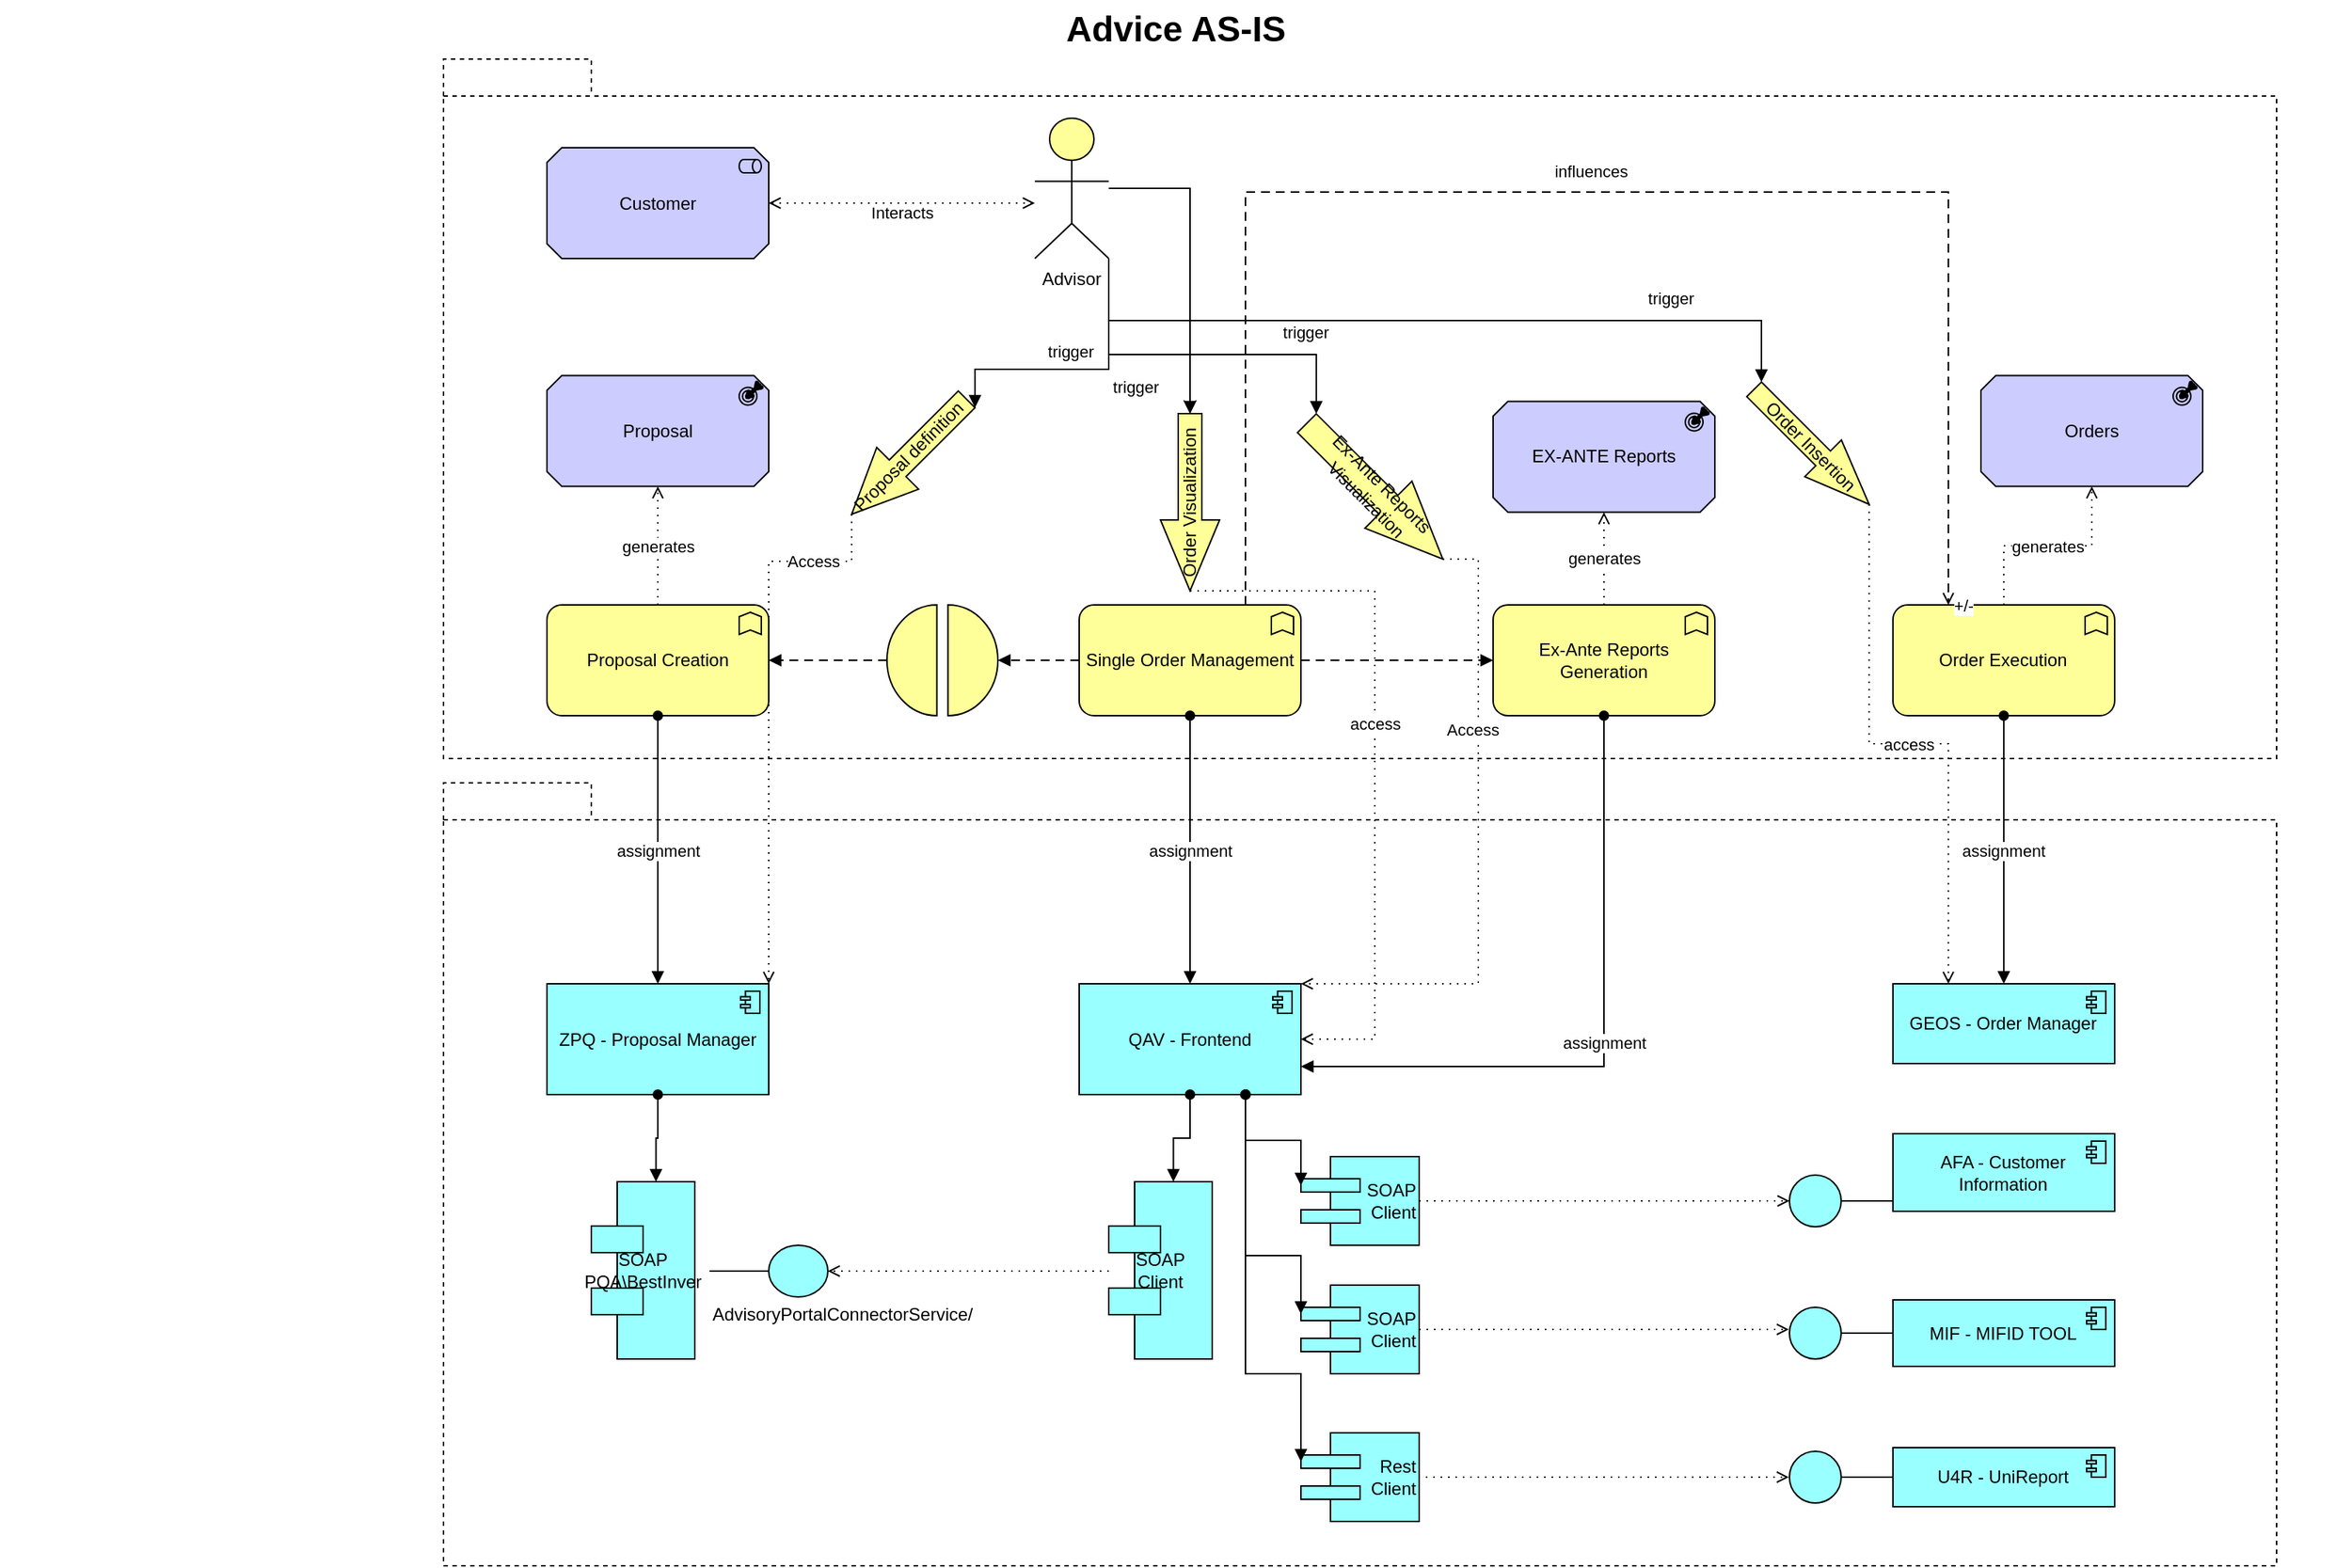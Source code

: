 <mxfile version="20.8.10" type="github">
  <diagram id="6I0OCvxSQrVGMHxT2VVA" name="AS-IS">
    <mxGraphModel dx="2199" dy="864" grid="1" gridSize="10" guides="1" tooltips="1" connect="1" arrows="1" fold="1" page="1" pageScale="1" pageWidth="850" pageHeight="1100" math="0" shadow="0">
      <root>
        <mxCell id="0" />
        <mxCell id="1" parent="0" />
        <mxCell id="SGIsHYCIq1H-L2krvLl8-28" value="" style="shape=folder;spacingTop=10;tabWidth=100;tabHeight=25;tabPosition=left;html=1;dashed=1;" parent="1" vertex="1">
          <mxGeometry x="220" y="540" width="1240" height="530" as="geometry" />
        </mxCell>
        <mxCell id="SGIsHYCIq1H-L2krvLl8-10" value="" style="shape=folder;spacingTop=10;tabWidth=100;tabHeight=25;tabPosition=left;html=1;dashed=1;" parent="1" vertex="1">
          <mxGeometry x="220" y="50" width="1240" height="473.5" as="geometry" />
        </mxCell>
        <mxCell id="dKdSaXE48SgPbhcamS2K-63" value="Advice AS-IS" style="text;strokeColor=none;fillColor=none;html=1;fontSize=24;fontStyle=1;verticalAlign=middle;align=center;" parent="1" vertex="1">
          <mxGeometry x="-80" y="10" width="1590" height="40" as="geometry" />
        </mxCell>
        <mxCell id="SGIsHYCIq1H-L2krvLl8-2" value="Proposal Creation" style="html=1;outlineConnect=0;whiteSpace=wrap;fillColor=#ffff99;shape=mxgraph.archimate3.application;appType=func;archiType=rounded;" parent="1" vertex="1">
          <mxGeometry x="290" y="419.5" width="150" height="75" as="geometry" />
        </mxCell>
        <mxCell id="SGIsHYCIq1H-L2krvLl8-5" value="" style="html=1;outlineConnect=0;whiteSpace=wrap;fillColor=#ffff99;shape=mxgraph.archimate3.interaction;" parent="1" vertex="1">
          <mxGeometry x="520" y="419.5" width="75" height="75" as="geometry" />
        </mxCell>
        <mxCell id="SGIsHYCIq1H-L2krvLl8-8" value="Single Order Management" style="html=1;outlineConnect=0;whiteSpace=wrap;fillColor=#ffff99;shape=mxgraph.archimate3.application;appType=func;archiType=rounded;" parent="1" vertex="1">
          <mxGeometry x="650" y="419.5" width="150" height="75" as="geometry" />
        </mxCell>
        <mxCell id="SPWOCfGQ36QJyUZVi-6S-24" value="" style="edgeStyle=orthogonalEdgeStyle;rounded=0;orthogonalLoop=1;jettySize=auto;html=1;" parent="1" source="SGIsHYCIq1H-L2krvLl8-11" target="SGIsHYCIq1H-L2krvLl8-13" edge="1">
          <mxGeometry relative="1" as="geometry" />
        </mxCell>
        <mxCell id="SGIsHYCIq1H-L2krvLl8-11" value="Advisor" style="html=1;outlineConnect=0;whiteSpace=wrap;fillColor=#ffff99;verticalLabelPosition=bottom;verticalAlign=top;align=center;shape=mxgraph.archimate3.actor;" parent="1" vertex="1">
          <mxGeometry x="620" y="90" width="50" height="95" as="geometry" />
        </mxCell>
        <mxCell id="SGIsHYCIq1H-L2krvLl8-13" value="Order Visualization" style="html=1;outlineConnect=0;whiteSpace=wrap;fillColor=#ffff99;shape=mxgraph.archimate3.process;direction=west;rotation=-90;" parent="1" vertex="1">
          <mxGeometry x="665" y="330" width="120" height="40" as="geometry" />
        </mxCell>
        <mxCell id="SGIsHYCIq1H-L2krvLl8-16" value="Order Execution" style="html=1;outlineConnect=0;whiteSpace=wrap;fillColor=#ffff99;shape=mxgraph.archimate3.application;appType=func;archiType=rounded;" parent="1" vertex="1">
          <mxGeometry x="1200.46" y="419.5" width="150" height="75" as="geometry" />
        </mxCell>
        <mxCell id="SGIsHYCIq1H-L2krvLl8-17" value="Order Insertion" style="html=1;outlineConnect=0;whiteSpace=wrap;fillColor=#ffff99;shape=mxgraph.archimate3.process;rotation=45;" parent="1" vertex="1">
          <mxGeometry x="1090.46" y="295" width="110" height="35" as="geometry" />
        </mxCell>
        <mxCell id="SGIsHYCIq1H-L2krvLl8-21" value="ZPQ - Proposal Manager" style="html=1;outlineConnect=0;whiteSpace=wrap;fillColor=#99ffff;shape=mxgraph.archimate3.application;appType=comp;archiType=square;" parent="1" vertex="1">
          <mxGeometry x="290" y="676" width="150" height="75" as="geometry" />
        </mxCell>
        <mxCell id="SGIsHYCIq1H-L2krvLl8-22" value="QAV - Frontend" style="html=1;outlineConnect=0;whiteSpace=wrap;fillColor=#99ffff;shape=mxgraph.archimate3.application;appType=comp;archiType=square;" parent="1" vertex="1">
          <mxGeometry x="650" y="676" width="150" height="75" as="geometry" />
        </mxCell>
        <mxCell id="SGIsHYCIq1H-L2krvLl8-23" value="GEOS - Order Manager" style="html=1;outlineConnect=0;whiteSpace=wrap;fillColor=#99ffff;shape=mxgraph.archimate3.application;appType=comp;archiType=square;" parent="1" vertex="1">
          <mxGeometry x="1200.46" y="676" width="150" height="54" as="geometry" />
        </mxCell>
        <mxCell id="SGIsHYCIq1H-L2krvLl8-25" value="assignment" style="endArrow=block;html=1;endFill=1;startArrow=oval;startFill=1;edgeStyle=elbowEdgeStyle;elbow=vertical;rounded=0;exitX=0.5;exitY=1;exitDx=0;exitDy=0;exitPerimeter=0;entryX=0.5;entryY=0;entryDx=0;entryDy=0;entryPerimeter=0;" parent="1" source="SGIsHYCIq1H-L2krvLl8-2" target="SGIsHYCIq1H-L2krvLl8-21" edge="1">
          <mxGeometry width="160" relative="1" as="geometry">
            <mxPoint x="460" y="856" as="sourcePoint" />
            <mxPoint x="365" y="626" as="targetPoint" />
            <Array as="points">
              <mxPoint x="360" y="640" />
            </Array>
          </mxGeometry>
        </mxCell>
        <mxCell id="SGIsHYCIq1H-L2krvLl8-26" value="assignment" style="endArrow=block;html=1;endFill=1;startArrow=oval;startFill=1;edgeStyle=elbowEdgeStyle;elbow=vertical;rounded=0;entryX=0.5;entryY=0;entryDx=0;entryDy=0;entryPerimeter=0;exitX=0.5;exitY=1;exitDx=0;exitDy=0;exitPerimeter=0;" parent="1" source="SGIsHYCIq1H-L2krvLl8-8" target="SGIsHYCIq1H-L2krvLl8-22" edge="1">
          <mxGeometry width="160" relative="1" as="geometry">
            <mxPoint x="755" y="490" as="sourcePoint" />
            <mxPoint x="754.29" y="626" as="targetPoint" />
            <Array as="points">
              <mxPoint x="740" y="530" />
            </Array>
          </mxGeometry>
        </mxCell>
        <mxCell id="SGIsHYCIq1H-L2krvLl8-27" value="assignment" style="endArrow=block;html=1;endFill=1;startArrow=oval;startFill=1;edgeStyle=elbowEdgeStyle;elbow=vertical;rounded=0;entryX=0.5;entryY=0;entryDx=0;entryDy=0;entryPerimeter=0;exitX=0.5;exitY=1;exitDx=0;exitDy=0;exitPerimeter=0;" parent="1" source="SGIsHYCIq1H-L2krvLl8-16" target="SGIsHYCIq1H-L2krvLl8-23" edge="1">
          <mxGeometry width="160" relative="1" as="geometry">
            <mxPoint x="1221.46" y="490" as="sourcePoint" />
            <mxPoint x="1220.46" y="626" as="targetPoint" />
            <Array as="points">
              <mxPoint x="1260.46" y="540" />
            </Array>
          </mxGeometry>
        </mxCell>
        <mxCell id="SGIsHYCIq1H-L2krvLl8-30" value="" style="edgeStyle=elbowEdgeStyle;html=1;endArrow=open;elbow=vertical;endFill=0;dashed=1;dashPattern=1 4;rounded=0;entryX=1;entryY=0.5;entryDx=0;entryDy=0;entryPerimeter=0;exitX=1;exitY=0.5;exitDx=0;exitDy=0;exitPerimeter=0;" parent="1" source="SGIsHYCIq1H-L2krvLl8-13" target="SGIsHYCIq1H-L2krvLl8-22" edge="1">
          <mxGeometry width="160" relative="1" as="geometry">
            <mxPoint x="850" y="846" as="sourcePoint" />
            <mxPoint x="1010" y="846" as="targetPoint" />
            <Array as="points">
              <mxPoint x="850" y="420" />
              <mxPoint x="790" y="400" />
            </Array>
          </mxGeometry>
        </mxCell>
        <mxCell id="SGIsHYCIq1H-L2krvLl8-31" value="access" style="edgeLabel;html=1;align=center;verticalAlign=middle;resizable=0;points=[];" parent="SGIsHYCIq1H-L2krvLl8-30" vertex="1" connectable="0">
          <mxGeometry x="-0.178" y="-3" relative="1" as="geometry">
            <mxPoint x="3" y="18" as="offset" />
          </mxGeometry>
        </mxCell>
        <mxCell id="SGIsHYCIq1H-L2krvLl8-32" value="access" style="edgeStyle=elbowEdgeStyle;html=1;endArrow=open;elbow=vertical;endFill=0;dashed=1;dashPattern=1 4;rounded=0;exitX=1;exitY=0.5;exitDx=0;exitDy=0;exitPerimeter=0;entryX=0.25;entryY=0;entryDx=0;entryDy=0;entryPerimeter=0;" parent="1" source="SGIsHYCIq1H-L2krvLl8-17" target="SGIsHYCIq1H-L2krvLl8-23" edge="1">
          <mxGeometry width="160" relative="1" as="geometry">
            <mxPoint x="733" y="916" as="sourcePoint" />
            <mxPoint x="893" y="916" as="targetPoint" />
          </mxGeometry>
        </mxCell>
        <mxCell id="jIcNZWvfJnib5RVRW_nO-2" value="Customer" style="html=1;outlineConnect=0;whiteSpace=wrap;fillColor=#CCCCFF;shape=mxgraph.archimate3.application;appType=role;archiType=oct;" parent="1" vertex="1">
          <mxGeometry x="290" y="110" width="150" height="75" as="geometry" />
        </mxCell>
        <mxCell id="jIcNZWvfJnib5RVRW_nO-4" value="Proposal" style="html=1;outlineConnect=0;whiteSpace=wrap;fillColor=#CCCCFF;shape=mxgraph.archimate3.application;appType=outcome;archiType=oct;" parent="1" vertex="1">
          <mxGeometry x="290" y="264.25" width="150" height="75" as="geometry" />
        </mxCell>
        <mxCell id="jIcNZWvfJnib5RVRW_nO-5" value="Orders" style="html=1;outlineConnect=0;whiteSpace=wrap;fillColor=#CCCCFF;shape=mxgraph.archimate3.application;appType=outcome;archiType=oct;" parent="1" vertex="1">
          <mxGeometry x="1260" y="264.25" width="150" height="75" as="geometry" />
        </mxCell>
        <mxCell id="jIcNZWvfJnib5RVRW_nO-7" value="Proposal definition" style="html=1;outlineConnect=0;whiteSpace=wrap;fillColor=#ffff99;shape=mxgraph.archimate3.process;rotation=-45;direction=west;" parent="1" vertex="1">
          <mxGeometry x="480" y="299.25" width="110" height="40" as="geometry" />
        </mxCell>
        <mxCell id="jIcNZWvfJnib5RVRW_nO-8" value="" style="edgeStyle=elbowEdgeStyle;html=1;endArrow=open;elbow=vertical;endFill=0;dashed=1;dashPattern=1 4;rounded=0;exitX=1;exitY=0.5;exitDx=0;exitDy=0;exitPerimeter=0;entryX=1;entryY=0;entryDx=0;entryDy=0;entryPerimeter=0;" parent="1" source="jIcNZWvfJnib5RVRW_nO-7" target="SGIsHYCIq1H-L2krvLl8-21" edge="1">
          <mxGeometry width="160" relative="1" as="geometry">
            <mxPoint x="640" y="500" as="sourcePoint" />
            <mxPoint x="800" y="500" as="targetPoint" />
            <Array as="points">
              <mxPoint x="520" y="390" />
            </Array>
          </mxGeometry>
        </mxCell>
        <mxCell id="jIcNZWvfJnib5RVRW_nO-9" value="Access" style="edgeLabel;html=1;align=center;verticalAlign=middle;resizable=0;points=[];" parent="jIcNZWvfJnib5RVRW_nO-8" vertex="1" connectable="0">
          <mxGeometry x="-0.353" y="-4" relative="1" as="geometry">
            <mxPoint x="34" y="-33" as="offset" />
          </mxGeometry>
        </mxCell>
        <mxCell id="jIcNZWvfJnib5RVRW_nO-10" value="generates" style="edgeStyle=elbowEdgeStyle;html=1;endArrow=open;elbow=vertical;endFill=0;dashed=1;dashPattern=1 4;rounded=0;exitX=0.5;exitY=0;exitDx=0;exitDy=0;exitPerimeter=0;" parent="1" source="SGIsHYCIq1H-L2krvLl8-2" target="jIcNZWvfJnib5RVRW_nO-4" edge="1">
          <mxGeometry width="160" relative="1" as="geometry">
            <mxPoint x="570" y="320" as="sourcePoint" />
            <mxPoint x="730" y="320" as="targetPoint" />
          </mxGeometry>
        </mxCell>
        <mxCell id="jIcNZWvfJnib5RVRW_nO-11" value="generates" style="edgeStyle=elbowEdgeStyle;html=1;endArrow=open;elbow=vertical;endFill=0;dashed=1;dashPattern=1 4;rounded=0;entryX=0.5;entryY=1;entryDx=0;entryDy=0;entryPerimeter=0;" parent="1" source="SGIsHYCIq1H-L2krvLl8-16" target="jIcNZWvfJnib5RVRW_nO-5" edge="1">
          <mxGeometry width="160" relative="1" as="geometry">
            <mxPoint x="790.46" y="320" as="sourcePoint" />
            <mxPoint x="950.46" y="320" as="targetPoint" />
          </mxGeometry>
        </mxCell>
        <mxCell id="jIcNZWvfJnib5RVRW_nO-12" value="+/-" style="edgeStyle=elbowEdgeStyle;html=1;endArrow=open;elbow=vertical;endFill=0;dashed=1;dashPattern=6 4;rounded=0;entryX=0.25;entryY=0;entryDx=0;entryDy=0;entryPerimeter=0;exitX=0.75;exitY=0;exitDx=0;exitDy=0;exitPerimeter=0;" parent="1" source="SGIsHYCIq1H-L2krvLl8-8" target="SGIsHYCIq1H-L2krvLl8-16" edge="1">
          <mxGeometry x="1" y="10" relative="1" as="geometry">
            <mxPoint x="770" y="410" as="sourcePoint" />
            <mxPoint x="980" y="470" as="targetPoint" />
            <Array as="points">
              <mxPoint x="940" y="140" />
              <mxPoint x="930" y="380" />
              <mxPoint x="940" y="430" />
            </Array>
          </mxGeometry>
        </mxCell>
        <mxCell id="jIcNZWvfJnib5RVRW_nO-13" value="influences" style="edgeLabel;html=1;align=center;verticalAlign=middle;resizable=0;points=[];" parent="jIcNZWvfJnib5RVRW_nO-12" vertex="1" connectable="0">
          <mxGeometry x="-0.105" y="1" relative="1" as="geometry">
            <mxPoint x="50" y="-13" as="offset" />
          </mxGeometry>
        </mxCell>
        <mxCell id="SPWOCfGQ36QJyUZVi-6S-5" value="EX-ANTE Reports" style="html=1;outlineConnect=0;whiteSpace=wrap;fillColor=#CCCCFF;shape=mxgraph.archimate3.application;appType=outcome;archiType=oct;" parent="1" vertex="1">
          <mxGeometry x="930" y="281.75" width="150" height="75" as="geometry" />
        </mxCell>
        <mxCell id="SPWOCfGQ36QJyUZVi-6S-6" value="SOAP PQA\BestInver" style="html=1;outlineConnect=0;whiteSpace=wrap;fillColor=#99ffff;shape=mxgraph.archimate3.component;" parent="1" vertex="1">
          <mxGeometry x="320" y="810" width="70" height="120" as="geometry" />
        </mxCell>
        <mxCell id="SPWOCfGQ36QJyUZVi-6S-7" value="" style="endArrow=block;html=1;endFill=1;startArrow=oval;startFill=1;edgeStyle=elbowEdgeStyle;elbow=vertical;rounded=0;exitX=0.5;exitY=1;exitDx=0;exitDy=0;exitPerimeter=0;entryX=0.625;entryY=0;entryDx=0;entryDy=0;entryPerimeter=0;" parent="1" source="SGIsHYCIq1H-L2krvLl8-21" target="SPWOCfGQ36QJyUZVi-6S-6" edge="1">
          <mxGeometry width="160" relative="1" as="geometry">
            <mxPoint x="780" y="580" as="sourcePoint" />
            <mxPoint x="940" y="580" as="targetPoint" />
          </mxGeometry>
        </mxCell>
        <mxCell id="SPWOCfGQ36QJyUZVi-6S-8" value="" style="edgeStyle=elbowEdgeStyle;html=1;endArrow=block;dashed=1;elbow=vertical;endFill=1;dashPattern=6 4;rounded=0;entryX=1;entryY=0.5;entryDx=0;entryDy=0;entryPerimeter=0;exitX=0;exitY=0.5;exitDx=0;exitDy=0;exitPerimeter=0;" parent="1" source="SGIsHYCIq1H-L2krvLl8-8" target="SGIsHYCIq1H-L2krvLl8-5" edge="1">
          <mxGeometry width="160" relative="1" as="geometry">
            <mxPoint x="780" y="580" as="sourcePoint" />
            <mxPoint x="940" y="580" as="targetPoint" />
          </mxGeometry>
        </mxCell>
        <mxCell id="SPWOCfGQ36QJyUZVi-6S-9" value="" style="edgeStyle=elbowEdgeStyle;html=1;endArrow=block;dashed=1;elbow=vertical;endFill=1;dashPattern=6 4;rounded=0;entryX=1;entryY=0.5;entryDx=0;entryDy=0;entryPerimeter=0;exitX=0;exitY=0.5;exitDx=0;exitDy=0;exitPerimeter=0;" parent="1" source="SGIsHYCIq1H-L2krvLl8-5" target="SGIsHYCIq1H-L2krvLl8-2" edge="1">
          <mxGeometry width="160" relative="1" as="geometry">
            <mxPoint x="660" y="467" as="sourcePoint" />
            <mxPoint x="605" y="467" as="targetPoint" />
            <Array as="points" />
          </mxGeometry>
        </mxCell>
        <mxCell id="SPWOCfGQ36QJyUZVi-6S-10" value="" style="html=1;outlineConnect=0;whiteSpace=wrap;fillColor=#99ffff;shape=mxgraph.archimate3.interface;" parent="1" vertex="1">
          <mxGeometry x="400" y="853" width="80" height="35" as="geometry" />
        </mxCell>
        <mxCell id="SPWOCfGQ36QJyUZVi-6S-11" value="AdvisoryPortalConnectorService/" style="text;html=1;strokeColor=none;fillColor=none;align=center;verticalAlign=middle;whiteSpace=wrap;rounded=0;" parent="1" vertex="1">
          <mxGeometry x="360" y="880" width="260" height="40" as="geometry" />
        </mxCell>
        <mxCell id="SPWOCfGQ36QJyUZVi-6S-12" value="Ex-Ante Reports&lt;br&gt;Generation" style="html=1;outlineConnect=0;whiteSpace=wrap;fillColor=#ffff99;shape=mxgraph.archimate3.application;appType=func;archiType=rounded;" parent="1" vertex="1">
          <mxGeometry x="930" y="419.5" width="150" height="75" as="geometry" />
        </mxCell>
        <mxCell id="SPWOCfGQ36QJyUZVi-6S-13" value="assignment" style="endArrow=block;html=1;endFill=1;startArrow=oval;startFill=1;edgeStyle=elbowEdgeStyle;elbow=vertical;rounded=0;entryX=1;entryY=0.75;entryDx=0;entryDy=0;entryPerimeter=0;" parent="1" source="SPWOCfGQ36QJyUZVi-6S-12" target="SGIsHYCIq1H-L2krvLl8-22" edge="1">
          <mxGeometry width="160" relative="1" as="geometry">
            <mxPoint x="735" y="504.5" as="sourcePoint" />
            <mxPoint x="735" y="700" as="targetPoint" />
            <Array as="points">
              <mxPoint x="900" y="732" />
            </Array>
          </mxGeometry>
        </mxCell>
        <mxCell id="SPWOCfGQ36QJyUZVi-6S-14" value="Ex-Ante Reports Visualization" style="html=1;outlineConnect=0;whiteSpace=wrap;fillColor=#ffff99;shape=mxgraph.archimate3.process;rotation=45;" parent="1" vertex="1">
          <mxGeometry x="785" y="320" width="130" height="45" as="geometry" />
        </mxCell>
        <mxCell id="SPWOCfGQ36QJyUZVi-6S-16" value="generates" style="edgeStyle=elbowEdgeStyle;html=1;endArrow=open;elbow=vertical;endFill=0;dashed=1;dashPattern=1 4;rounded=0;exitX=0.5;exitY=0;exitDx=0;exitDy=0;exitPerimeter=0;" parent="1" source="SPWOCfGQ36QJyUZVi-6S-12" target="SPWOCfGQ36QJyUZVi-6S-5" edge="1">
          <mxGeometry width="160" relative="1" as="geometry">
            <mxPoint x="1285.46" y="420" as="sourcePoint" />
            <mxPoint x="1345" y="349.25" as="targetPoint" />
          </mxGeometry>
        </mxCell>
        <mxCell id="SPWOCfGQ36QJyUZVi-6S-17" value="" style="edgeStyle=elbowEdgeStyle;html=1;endArrow=open;elbow=vertical;endFill=0;dashed=1;dashPattern=1 4;rounded=0;exitX=1;exitY=0.5;exitDx=0;exitDy=0;exitPerimeter=0;entryX=1;entryY=0;entryDx=0;entryDy=0;entryPerimeter=0;" parent="1" source="SPWOCfGQ36QJyUZVi-6S-14" target="SGIsHYCIq1H-L2krvLl8-22" edge="1">
          <mxGeometry width="160" relative="1" as="geometry">
            <mxPoint x="526.109" y="350.641" as="sourcePoint" />
            <mxPoint x="450.0" y="686" as="targetPoint" />
            <Array as="points">
              <mxPoint x="920" y="530" />
            </Array>
          </mxGeometry>
        </mxCell>
        <mxCell id="SPWOCfGQ36QJyUZVi-6S-18" value="Access" style="edgeLabel;html=1;align=center;verticalAlign=middle;resizable=0;points=[];" parent="SPWOCfGQ36QJyUZVi-6S-17" vertex="1" connectable="0">
          <mxGeometry x="-0.353" y="-4" relative="1" as="geometry">
            <mxPoint as="offset" />
          </mxGeometry>
        </mxCell>
        <mxCell id="SPWOCfGQ36QJyUZVi-6S-19" value="" style="edgeStyle=elbowEdgeStyle;html=1;endArrow=open;elbow=vertical;endFill=0;dashed=1;startArrow=open;startFill=0;dashPattern=1 4;rounded=0;exitX=1;exitY=0.5;exitDx=0;exitDy=0;exitPerimeter=0;" parent="1" source="jIcNZWvfJnib5RVRW_nO-2" target="SGIsHYCIq1H-L2krvLl8-11" edge="1">
          <mxGeometry width="160" relative="1" as="geometry">
            <mxPoint x="480" y="170" as="sourcePoint" />
            <mxPoint x="590" y="140" as="targetPoint" />
          </mxGeometry>
        </mxCell>
        <mxCell id="SPWOCfGQ36QJyUZVi-6S-20" value="Interacts" style="edgeLabel;html=1;align=center;verticalAlign=middle;resizable=0;points=[];" parent="SPWOCfGQ36QJyUZVi-6S-19" vertex="1" connectable="0">
          <mxGeometry x="-0.243" y="-6" relative="1" as="geometry">
            <mxPoint x="22" as="offset" />
          </mxGeometry>
        </mxCell>
        <mxCell id="SPWOCfGQ36QJyUZVi-6S-21" value="trigger" style="edgeStyle=elbowEdgeStyle;html=1;endArrow=block;dashed=0;elbow=vertical;endFill=1;rounded=0;entryX=0;entryY=0.3;entryDx=0;entryDy=0;entryPerimeter=0;exitX=1;exitY=1;exitDx=0;exitDy=0;exitPerimeter=0;" parent="1" source="SGIsHYCIq1H-L2krvLl8-11" target="jIcNZWvfJnib5RVRW_nO-7" edge="1">
          <mxGeometry x="0.061" y="-12" width="160" relative="1" as="geometry">
            <mxPoint x="650" y="220" as="sourcePoint" />
            <mxPoint x="720" y="205.43" as="targetPoint" />
            <Array as="points">
              <mxPoint x="630" y="260" />
            </Array>
            <mxPoint as="offset" />
          </mxGeometry>
        </mxCell>
        <mxCell id="SPWOCfGQ36QJyUZVi-6S-23" value="trigger" style="edgeStyle=elbowEdgeStyle;html=1;endArrow=block;dashed=0;elbow=vertical;endFill=1;rounded=0;entryX=0;entryY=0.5;entryDx=0;entryDy=0;entryPerimeter=0;exitX=1;exitY=1;exitDx=0;exitDy=0;exitPerimeter=0;" parent="1" source="SGIsHYCIq1H-L2krvLl8-11" target="SGIsHYCIq1H-L2krvLl8-13" edge="1">
          <mxGeometry x="0.039" y="-22" width="160" relative="1" as="geometry">
            <mxPoint x="650" y="220" as="sourcePoint" />
            <mxPoint x="609.548" y="278.516" as="targetPoint" />
            <Array as="points">
              <mxPoint x="700" y="250" />
            </Array>
            <mxPoint as="offset" />
          </mxGeometry>
        </mxCell>
        <mxCell id="SPWOCfGQ36QJyUZVi-6S-25" value="trigger" style="edgeStyle=elbowEdgeStyle;html=1;endArrow=block;dashed=0;elbow=vertical;endFill=1;rounded=0;entryX=0;entryY=0.3;entryDx=0;entryDy=0;entryPerimeter=0;exitX=1;exitY=1;exitDx=0;exitDy=0;exitPerimeter=0;" parent="1" source="SGIsHYCIq1H-L2krvLl8-11" target="SPWOCfGQ36QJyUZVi-6S-14" edge="1">
          <mxGeometry x="0.607" y="15" width="160" relative="1" as="geometry">
            <mxPoint x="650" y="220" as="sourcePoint" />
            <mxPoint x="735" y="300" as="targetPoint" />
            <mxPoint as="offset" />
            <Array as="points">
              <mxPoint x="750" y="250" />
            </Array>
          </mxGeometry>
        </mxCell>
        <mxCell id="SPWOCfGQ36QJyUZVi-6S-26" value="trigger" style="edgeStyle=elbowEdgeStyle;html=1;endArrow=block;dashed=0;elbow=vertical;endFill=1;rounded=0;entryX=0;entryY=0.3;entryDx=0;entryDy=0;entryPerimeter=0;exitX=1;exitY=1;exitDx=0;exitDy=0;exitPerimeter=0;" parent="1" source="SGIsHYCIq1H-L2krvLl8-11" target="SGIsHYCIq1H-L2krvLl8-17" edge="1">
          <mxGeometry x="0.607" y="15" width="160" relative="1" as="geometry">
            <mxPoint x="670" y="230" as="sourcePoint" />
            <mxPoint x="820.402" y="300.174" as="targetPoint" />
            <mxPoint as="offset" />
          </mxGeometry>
        </mxCell>
        <mxCell id="SPWOCfGQ36QJyUZVi-6S-27" value="" style="edgeStyle=elbowEdgeStyle;html=1;endArrow=block;dashed=1;elbow=vertical;endFill=1;dashPattern=6 4;rounded=0;entryX=0;entryY=0.5;entryDx=0;entryDy=0;entryPerimeter=0;exitX=1;exitY=0.5;exitDx=0;exitDy=0;exitPerimeter=0;" parent="1" source="SGIsHYCIq1H-L2krvLl8-8" target="SPWOCfGQ36QJyUZVi-6S-12" edge="1">
          <mxGeometry width="160" relative="1" as="geometry">
            <mxPoint x="800" y="470" as="sourcePoint" />
            <mxPoint x="960" y="470" as="targetPoint" />
          </mxGeometry>
        </mxCell>
        <mxCell id="SPWOCfGQ36QJyUZVi-6S-28" value="SOAP&lt;br&gt;Client" style="html=1;outlineConnect=0;whiteSpace=wrap;fillColor=#99ffff;shape=mxgraph.archimate3.component;" parent="1" vertex="1">
          <mxGeometry x="670" y="810" width="70" height="120" as="geometry" />
        </mxCell>
        <mxCell id="SPWOCfGQ36QJyUZVi-6S-29" value="" style="edgeStyle=elbowEdgeStyle;html=1;endArrow=open;elbow=vertical;endFill=0;dashed=1;dashPattern=1 4;rounded=0;entryX=1;entryY=0.5;entryDx=0;entryDy=0;entryPerimeter=0;" parent="1" source="SPWOCfGQ36QJyUZVi-6S-28" target="SPWOCfGQ36QJyUZVi-6S-10" edge="1">
          <mxGeometry width="160" relative="1" as="geometry">
            <mxPoint x="800" y="790" as="sourcePoint" />
            <mxPoint x="960" y="790" as="targetPoint" />
          </mxGeometry>
        </mxCell>
        <mxCell id="SPWOCfGQ36QJyUZVi-6S-31" value="" style="endArrow=block;html=1;endFill=1;startArrow=oval;startFill=1;edgeStyle=elbowEdgeStyle;elbow=vertical;rounded=0;exitX=0.5;exitY=1;exitDx=0;exitDy=0;exitPerimeter=0;entryX=0.625;entryY=0;entryDx=0;entryDy=0;entryPerimeter=0;" parent="1" source="SGIsHYCIq1H-L2krvLl8-22" target="SPWOCfGQ36QJyUZVi-6S-28" edge="1">
          <mxGeometry width="160" relative="1" as="geometry">
            <mxPoint x="800" y="790" as="sourcePoint" />
            <mxPoint x="960" y="790" as="targetPoint" />
          </mxGeometry>
        </mxCell>
        <mxCell id="DJSupEEaHKFITjo2DMIx-1" value="MIF - MIFID TOOL" style="html=1;outlineConnect=0;whiteSpace=wrap;fillColor=#99ffff;shape=mxgraph.archimate3.application;appType=comp;archiType=square;" vertex="1" parent="1">
          <mxGeometry x="1200.46" y="890" width="150" height="45" as="geometry" />
        </mxCell>
        <mxCell id="DJSupEEaHKFITjo2DMIx-3" value="U4R - UniReport" style="html=1;outlineConnect=0;whiteSpace=wrap;fillColor=#99ffff;shape=mxgraph.archimate3.application;appType=comp;archiType=square;" vertex="1" parent="1">
          <mxGeometry x="1200.46" y="990" width="150" height="40" as="geometry" />
        </mxCell>
        <mxCell id="DJSupEEaHKFITjo2DMIx-4" value="AFA - Customer Information" style="html=1;outlineConnect=0;whiteSpace=wrap;fillColor=#99ffff;shape=mxgraph.archimate3.application;appType=comp;archiType=square;" vertex="1" parent="1">
          <mxGeometry x="1200.46" y="777.5" width="150" height="52.5" as="geometry" />
        </mxCell>
        <mxCell id="DJSupEEaHKFITjo2DMIx-5" value="SOAP&lt;br&gt;Client" style="html=1;outlineConnect=0;whiteSpace=wrap;fillColor=#99ffff;shape=mxgraph.archimate3.component;align=right;" vertex="1" parent="1">
          <mxGeometry x="800" y="793" width="80" height="60" as="geometry" />
        </mxCell>
        <mxCell id="DJSupEEaHKFITjo2DMIx-6" value="SOAP&lt;br&gt;Client" style="html=1;outlineConnect=0;whiteSpace=wrap;fillColor=#99ffff;shape=mxgraph.archimate3.component;align=right;" vertex="1" parent="1">
          <mxGeometry x="800" y="880" width="80" height="60" as="geometry" />
        </mxCell>
        <mxCell id="DJSupEEaHKFITjo2DMIx-7" value="Rest&lt;br&gt;Client" style="html=1;outlineConnect=0;whiteSpace=wrap;fillColor=#99ffff;shape=mxgraph.archimate3.component;align=right;" vertex="1" parent="1">
          <mxGeometry x="800" y="980" width="80" height="60" as="geometry" />
        </mxCell>
        <mxCell id="DJSupEEaHKFITjo2DMIx-8" value="" style="endArrow=block;html=1;endFill=1;startArrow=oval;startFill=1;edgeStyle=elbowEdgeStyle;elbow=vertical;rounded=0;exitX=0.75;exitY=1;exitDx=0;exitDy=0;exitPerimeter=0;entryX=0;entryY=0.325;entryDx=0;entryDy=0;entryPerimeter=0;" edge="1" parent="1" source="SGIsHYCIq1H-L2krvLl8-22" target="DJSupEEaHKFITjo2DMIx-5">
          <mxGeometry width="160" relative="1" as="geometry">
            <mxPoint x="735" y="761" as="sourcePoint" />
            <mxPoint x="733.75" y="820.0" as="targetPoint" />
          </mxGeometry>
        </mxCell>
        <mxCell id="DJSupEEaHKFITjo2DMIx-9" value="" style="endArrow=block;html=1;endFill=1;startArrow=oval;startFill=1;edgeStyle=elbowEdgeStyle;elbow=vertical;rounded=0;exitX=0.75;exitY=1;exitDx=0;exitDy=0;exitPerimeter=0;entryX=0;entryY=0.325;entryDx=0;entryDy=0;entryPerimeter=0;" edge="1" parent="1" source="SGIsHYCIq1H-L2krvLl8-22" target="DJSupEEaHKFITjo2DMIx-6">
          <mxGeometry width="160" relative="1" as="geometry">
            <mxPoint x="772.5" y="761" as="sourcePoint" />
            <mxPoint x="810" y="822.5" as="targetPoint" />
            <Array as="points">
              <mxPoint x="780" y="860" />
            </Array>
          </mxGeometry>
        </mxCell>
        <mxCell id="DJSupEEaHKFITjo2DMIx-10" value="" style="endArrow=block;html=1;endFill=1;startArrow=oval;startFill=1;edgeStyle=elbowEdgeStyle;elbow=vertical;rounded=0;exitX=0.75;exitY=1;exitDx=0;exitDy=0;exitPerimeter=0;entryX=0;entryY=0.325;entryDx=0;entryDy=0;entryPerimeter=0;" edge="1" parent="1" source="SGIsHYCIq1H-L2krvLl8-22" target="DJSupEEaHKFITjo2DMIx-7">
          <mxGeometry width="160" relative="1" as="geometry">
            <mxPoint x="782.5" y="771" as="sourcePoint" />
            <mxPoint x="820" y="832.5" as="targetPoint" />
            <Array as="points">
              <mxPoint x="790" y="940" />
            </Array>
          </mxGeometry>
        </mxCell>
        <mxCell id="DJSupEEaHKFITjo2DMIx-11" value="" style="html=1;outlineConnect=0;whiteSpace=wrap;fillColor=#99ffff;shape=mxgraph.archimate3.interface;direction=west;" vertex="1" parent="1">
          <mxGeometry x="1130.46" y="805.5" width="70" height="35" as="geometry" />
        </mxCell>
        <mxCell id="DJSupEEaHKFITjo2DMIx-12" value="" style="html=1;outlineConnect=0;whiteSpace=wrap;fillColor=#99ffff;shape=mxgraph.archimate3.interface;direction=west;" vertex="1" parent="1">
          <mxGeometry x="1130.46" y="895" width="70" height="35" as="geometry" />
        </mxCell>
        <mxCell id="DJSupEEaHKFITjo2DMIx-13" value="" style="html=1;outlineConnect=0;whiteSpace=wrap;fillColor=#99ffff;shape=mxgraph.archimate3.interface;direction=west;" vertex="1" parent="1">
          <mxGeometry x="1130.46" y="992.5" width="70" height="35" as="geometry" />
        </mxCell>
        <mxCell id="DJSupEEaHKFITjo2DMIx-14" value="" style="edgeStyle=elbowEdgeStyle;html=1;endArrow=open;elbow=vertical;endFill=0;dashed=1;dashPattern=1 4;rounded=0;entryX=1;entryY=0.5;entryDx=0;entryDy=0;entryPerimeter=0;exitX=1;exitY=0.5;exitDx=0;exitDy=0;exitPerimeter=0;" edge="1" parent="1" source="DJSupEEaHKFITjo2DMIx-5" target="DJSupEEaHKFITjo2DMIx-11">
          <mxGeometry width="160" relative="1" as="geometry">
            <mxPoint x="680" y="880.118" as="sourcePoint" />
            <mxPoint x="490" y="880.5" as="targetPoint" />
          </mxGeometry>
        </mxCell>
        <mxCell id="DJSupEEaHKFITjo2DMIx-15" value="" style="edgeStyle=elbowEdgeStyle;html=1;endArrow=open;elbow=vertical;endFill=0;dashed=1;dashPattern=1 4;rounded=0;exitX=1;exitY=0.5;exitDx=0;exitDy=0;exitPerimeter=0;" edge="1" parent="1" source="DJSupEEaHKFITjo2DMIx-6">
          <mxGeometry width="160" relative="1" as="geometry">
            <mxPoint x="890" y="917.44" as="sourcePoint" />
            <mxPoint x="1130" y="910" as="targetPoint" />
          </mxGeometry>
        </mxCell>
        <mxCell id="DJSupEEaHKFITjo2DMIx-16" value="" style="edgeStyle=elbowEdgeStyle;html=1;endArrow=open;elbow=vertical;endFill=0;dashed=1;dashPattern=1 4;rounded=0;entryX=1;entryY=0.5;entryDx=0;entryDy=0;entryPerimeter=0;exitX=1;exitY=0.5;exitDx=0;exitDy=0;exitPerimeter=0;" edge="1" parent="1">
          <mxGeometry width="160" relative="1" as="geometry">
            <mxPoint x="879.54" y="1009.94" as="sourcePoint" />
            <mxPoint x="1130.0" y="1009.94" as="targetPoint" />
          </mxGeometry>
        </mxCell>
      </root>
    </mxGraphModel>
  </diagram>
</mxfile>
